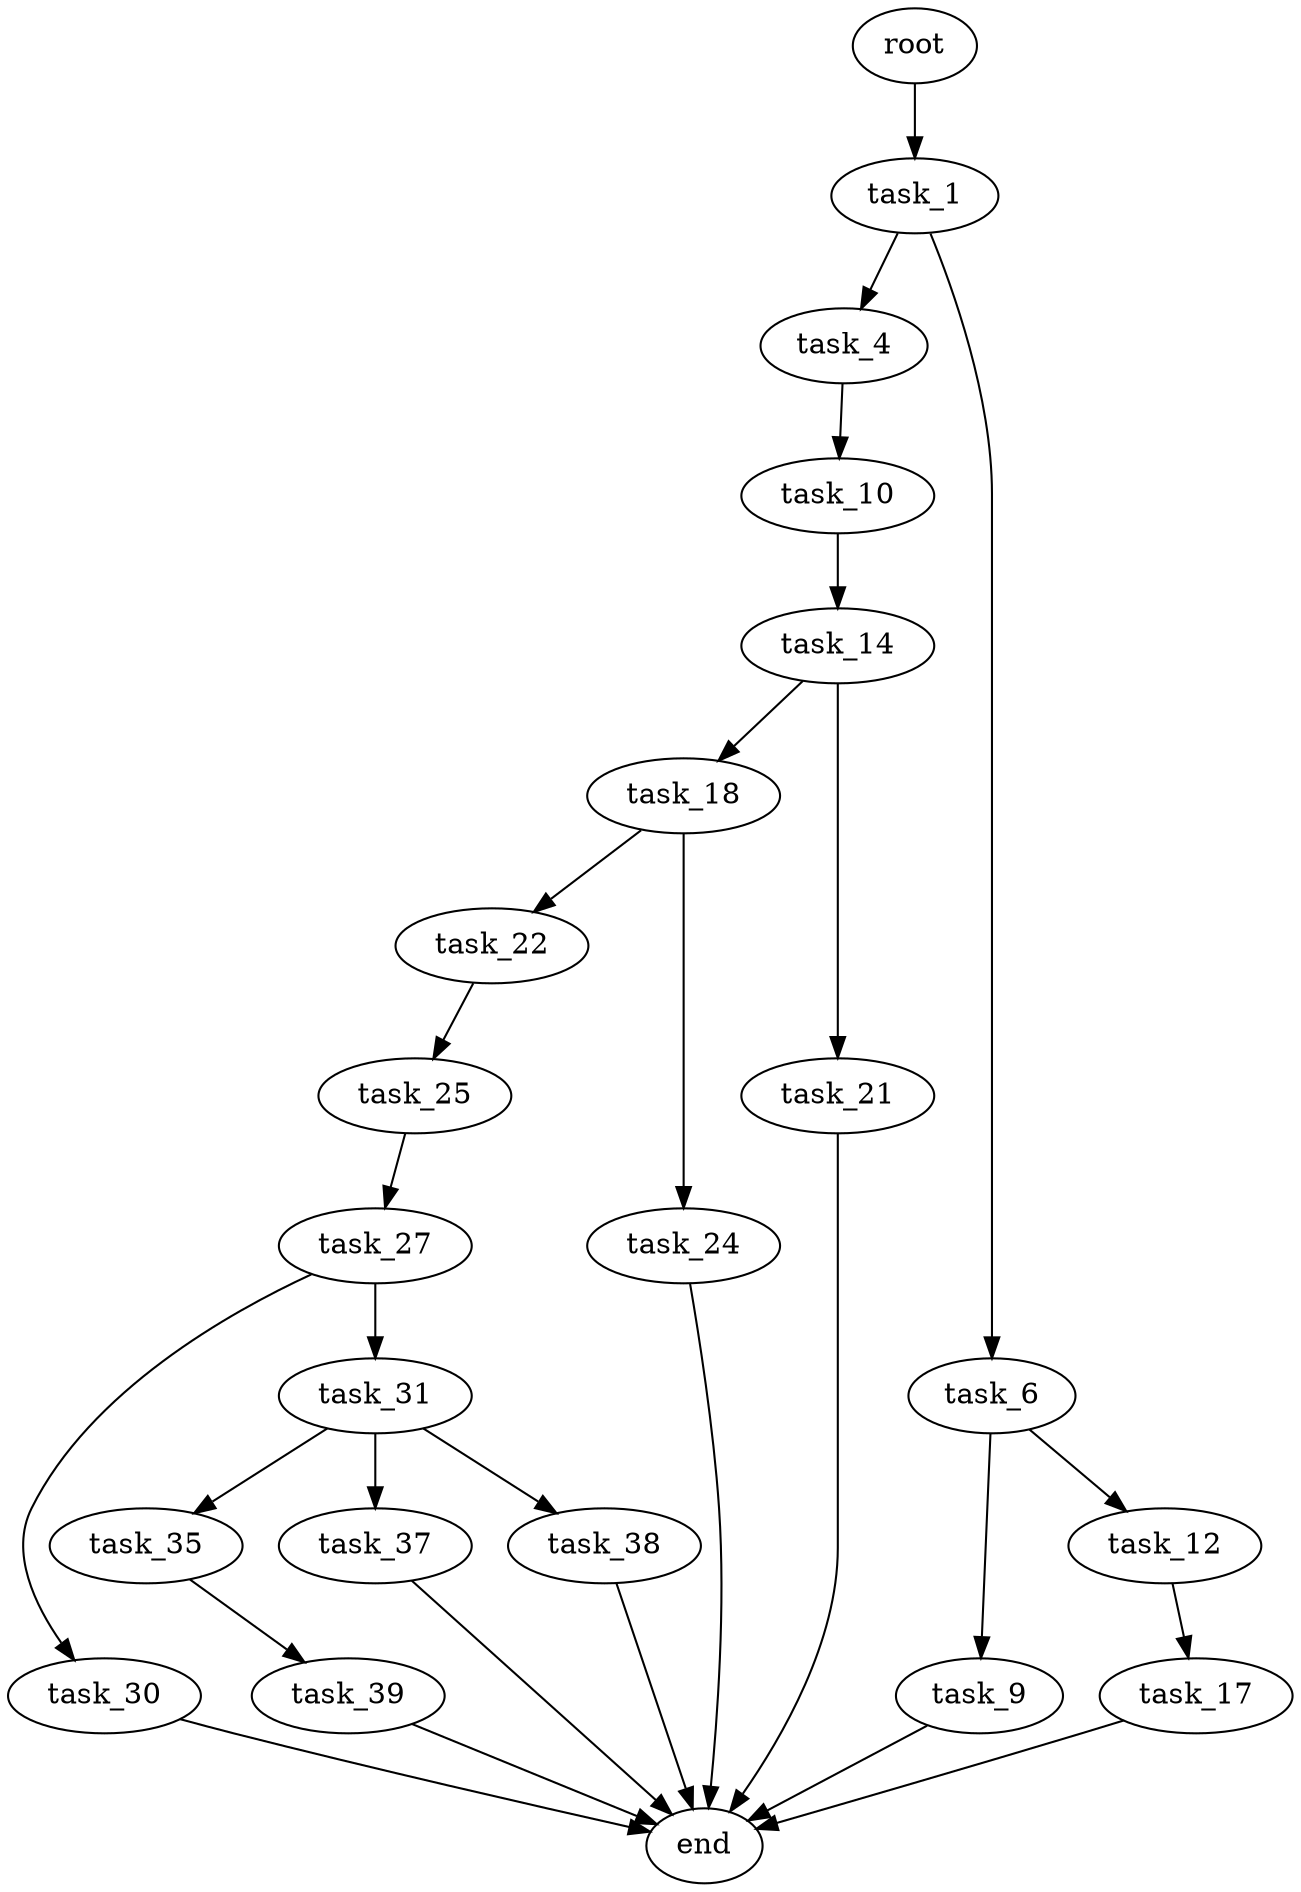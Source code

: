 digraph G {
  root [size="0.000000"];
  task_1 [size="4281193685.000000"];
  task_4 [size="314407637853.000000"];
  task_6 [size="1651988602.000000"];
  task_10 [size="4904803782.000000"];
  task_9 [size="24079245347.000000"];
  task_12 [size="8589934592.000000"];
  end [size="0.000000"];
  task_14 [size="14877016350.000000"];
  task_17 [size="14187331036.000000"];
  task_18 [size="368293445632.000000"];
  task_21 [size="38632978306.000000"];
  task_22 [size="10753272142.000000"];
  task_24 [size="782757789696.000000"];
  task_25 [size="31630463218.000000"];
  task_27 [size="134217728000.000000"];
  task_30 [size="149238963991.000000"];
  task_31 [size="1675521328.000000"];
  task_35 [size="19563479638.000000"];
  task_37 [size="24749237482.000000"];
  task_38 [size="16080791984.000000"];
  task_39 [size="30546074868.000000"];

  root -> task_1 [size="1.000000"];
  task_1 -> task_4 [size="209715200.000000"];
  task_1 -> task_6 [size="209715200.000000"];
  task_4 -> task_10 [size="209715200.000000"];
  task_6 -> task_9 [size="33554432.000000"];
  task_6 -> task_12 [size="33554432.000000"];
  task_10 -> task_14 [size="134217728.000000"];
  task_9 -> end [size="1.000000"];
  task_12 -> task_17 [size="33554432.000000"];
  task_14 -> task_18 [size="411041792.000000"];
  task_14 -> task_21 [size="411041792.000000"];
  task_17 -> end [size="1.000000"];
  task_18 -> task_22 [size="411041792.000000"];
  task_18 -> task_24 [size="411041792.000000"];
  task_21 -> end [size="1.000000"];
  task_22 -> task_25 [size="536870912.000000"];
  task_24 -> end [size="1.000000"];
  task_25 -> task_27 [size="536870912.000000"];
  task_27 -> task_30 [size="209715200.000000"];
  task_27 -> task_31 [size="209715200.000000"];
  task_30 -> end [size="1.000000"];
  task_31 -> task_35 [size="33554432.000000"];
  task_31 -> task_37 [size="33554432.000000"];
  task_31 -> task_38 [size="33554432.000000"];
  task_35 -> task_39 [size="75497472.000000"];
  task_37 -> end [size="1.000000"];
  task_38 -> end [size="1.000000"];
  task_39 -> end [size="1.000000"];
}
